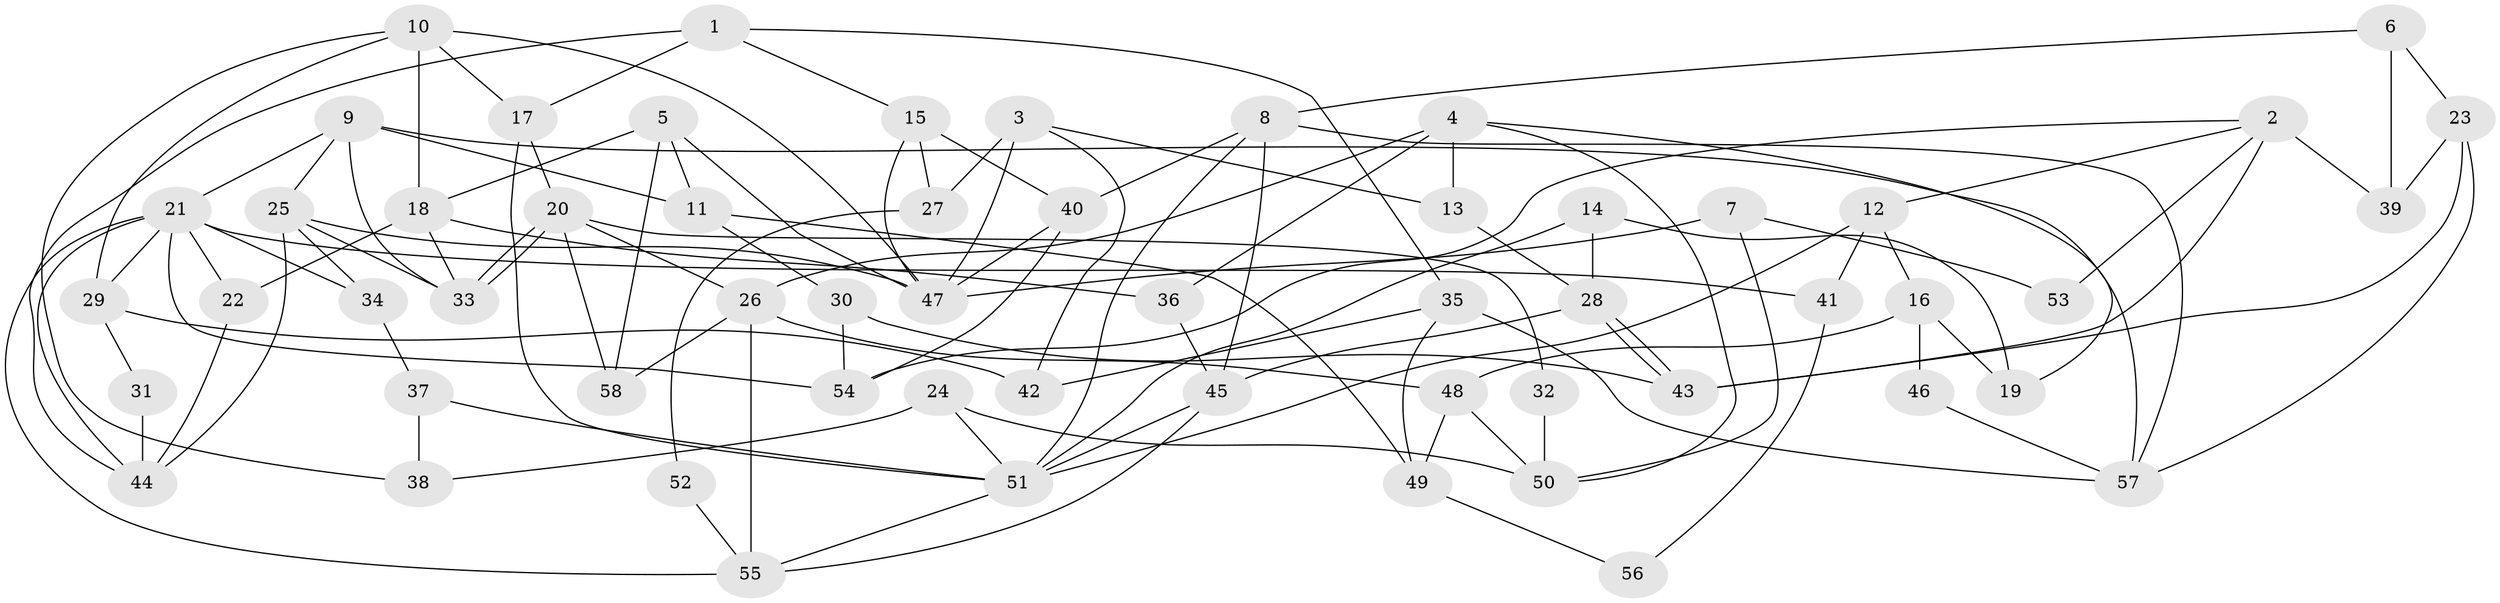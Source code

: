 // coarse degree distribution, {6: 0.1, 9: 0.05, 4: 0.25, 5: 0.175, 3: 0.225, 7: 0.05, 8: 0.025, 2: 0.1, 10: 0.025}
// Generated by graph-tools (version 1.1) at 2025/18/03/04/25 18:18:48]
// undirected, 58 vertices, 116 edges
graph export_dot {
graph [start="1"]
  node [color=gray90,style=filled];
  1;
  2;
  3;
  4;
  5;
  6;
  7;
  8;
  9;
  10;
  11;
  12;
  13;
  14;
  15;
  16;
  17;
  18;
  19;
  20;
  21;
  22;
  23;
  24;
  25;
  26;
  27;
  28;
  29;
  30;
  31;
  32;
  33;
  34;
  35;
  36;
  37;
  38;
  39;
  40;
  41;
  42;
  43;
  44;
  45;
  46;
  47;
  48;
  49;
  50;
  51;
  52;
  53;
  54;
  55;
  56;
  57;
  58;
  1 -- 15;
  1 -- 44;
  1 -- 17;
  1 -- 35;
  2 -- 54;
  2 -- 43;
  2 -- 12;
  2 -- 39;
  2 -- 53;
  3 -- 47;
  3 -- 13;
  3 -- 27;
  3 -- 42;
  4 -- 36;
  4 -- 26;
  4 -- 13;
  4 -- 19;
  4 -- 50;
  5 -- 11;
  5 -- 18;
  5 -- 47;
  5 -- 58;
  6 -- 39;
  6 -- 23;
  6 -- 8;
  7 -- 50;
  7 -- 47;
  7 -- 53;
  8 -- 45;
  8 -- 40;
  8 -- 51;
  8 -- 57;
  9 -- 21;
  9 -- 25;
  9 -- 11;
  9 -- 33;
  9 -- 57;
  10 -- 17;
  10 -- 38;
  10 -- 18;
  10 -- 29;
  10 -- 47;
  11 -- 49;
  11 -- 30;
  12 -- 51;
  12 -- 16;
  12 -- 41;
  13 -- 28;
  14 -- 28;
  14 -- 51;
  14 -- 19;
  15 -- 47;
  15 -- 40;
  15 -- 27;
  16 -- 19;
  16 -- 46;
  16 -- 48;
  17 -- 20;
  17 -- 51;
  18 -- 33;
  18 -- 22;
  18 -- 36;
  20 -- 33;
  20 -- 33;
  20 -- 26;
  20 -- 32;
  20 -- 58;
  21 -- 29;
  21 -- 44;
  21 -- 22;
  21 -- 34;
  21 -- 41;
  21 -- 54;
  21 -- 55;
  22 -- 44;
  23 -- 57;
  23 -- 43;
  23 -- 39;
  24 -- 50;
  24 -- 51;
  24 -- 38;
  25 -- 47;
  25 -- 33;
  25 -- 34;
  25 -- 44;
  26 -- 58;
  26 -- 55;
  26 -- 48;
  27 -- 52;
  28 -- 43;
  28 -- 43;
  28 -- 45;
  29 -- 42;
  29 -- 31;
  30 -- 54;
  30 -- 43;
  31 -- 44;
  32 -- 50;
  34 -- 37;
  35 -- 57;
  35 -- 42;
  35 -- 49;
  36 -- 45;
  37 -- 51;
  37 -- 38;
  40 -- 47;
  40 -- 54;
  41 -- 56;
  45 -- 55;
  45 -- 51;
  46 -- 57;
  48 -- 49;
  48 -- 50;
  49 -- 56;
  51 -- 55;
  52 -- 55;
}
